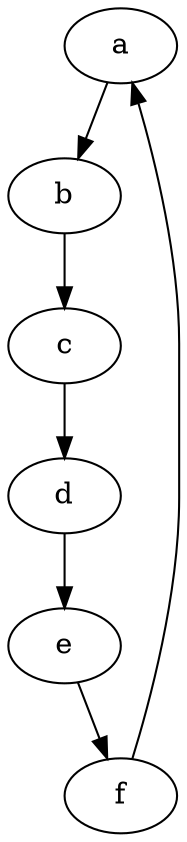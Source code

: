 digraph G {
    "a" [type=P, alive=y];
    "b" [type=B, alive=y];
    "c" [type=C, alive=y, finalizer=modern, resurrect="d"];
    "d" [type=C, alive=y];
    "e" [type=B, alive=y];
    "f" [type=P, alive=y];
    "a" -> "b";
    "b" -> "c";
    "c" -> "d";
    "d" -> "e";
    "e" -> "f";
    "f" -> "a";
}
